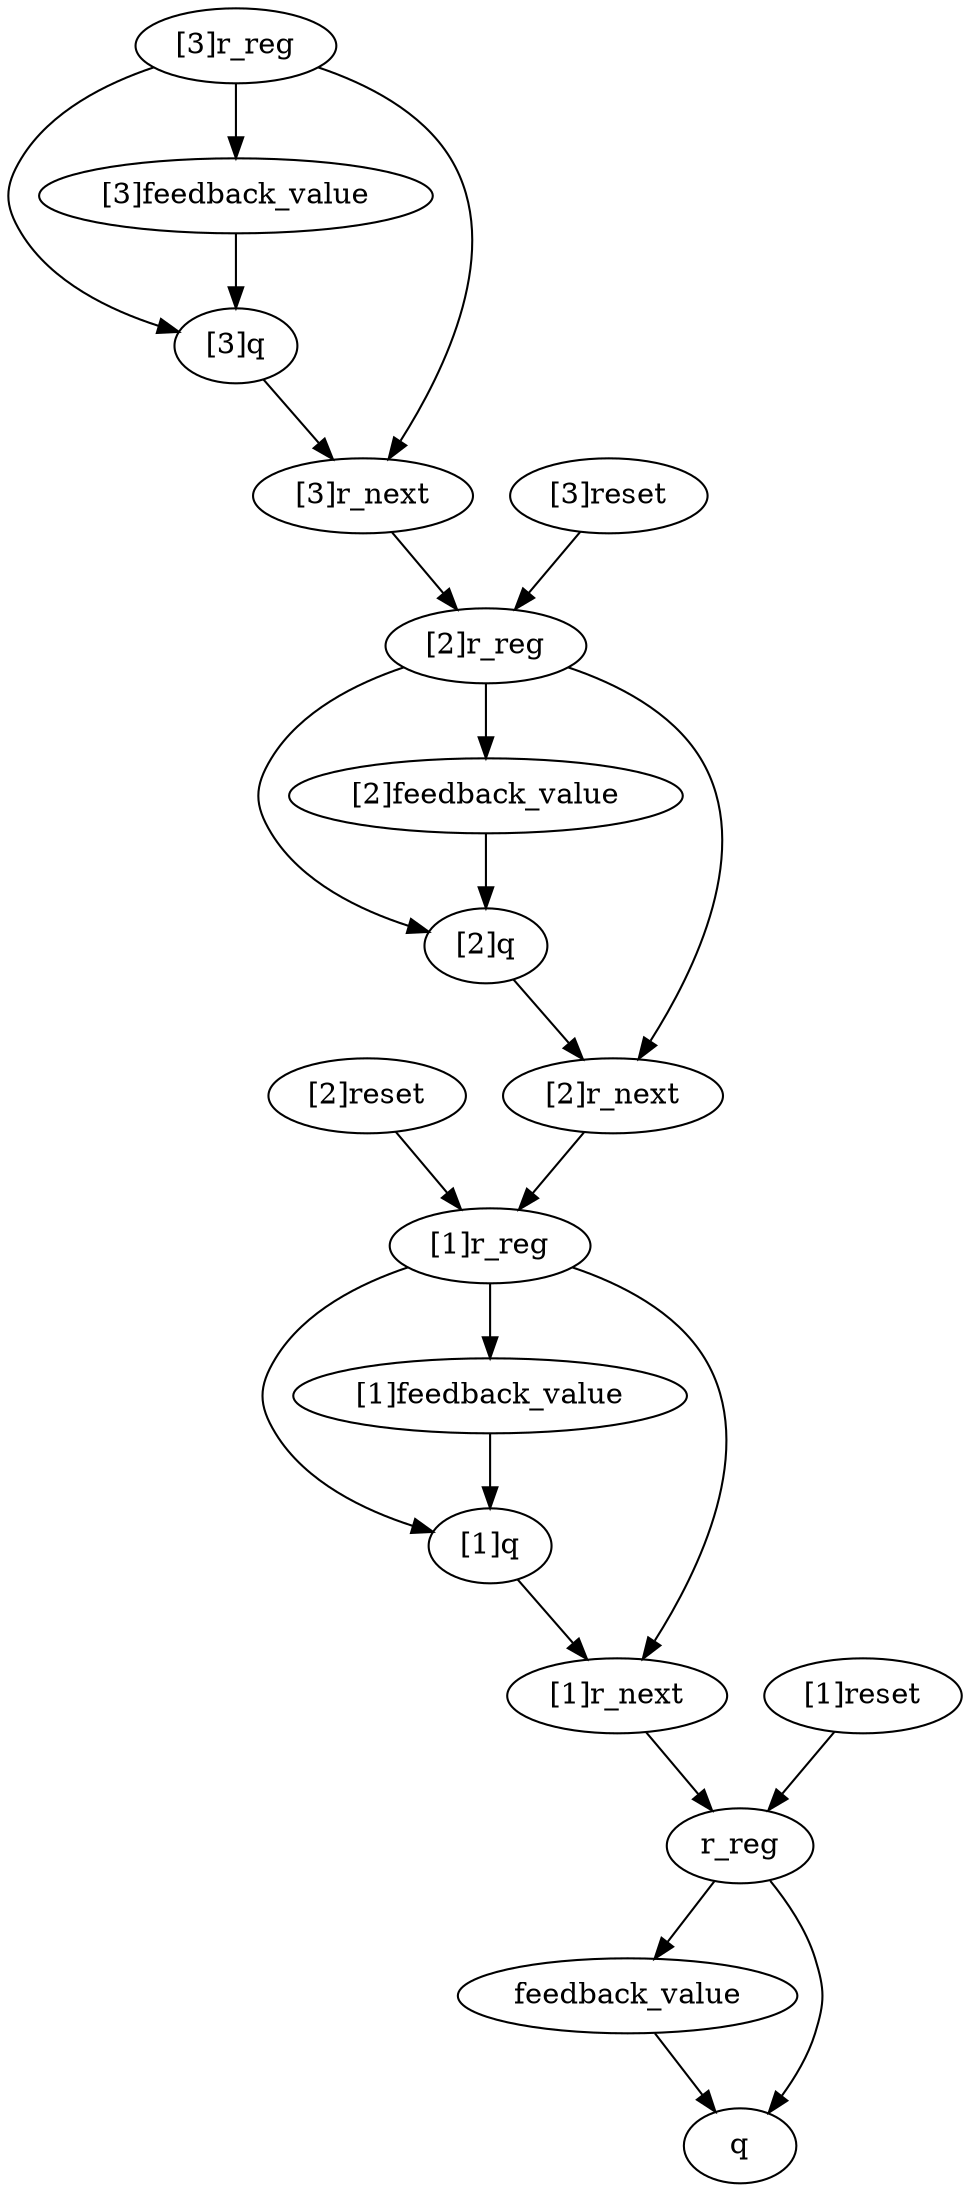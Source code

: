 strict digraph "" {
	"[2]reset"	[complexity=18,
		importance=3.18780422132,
		rank=0.177100234518];
	"[1]r_reg"	[complexity=17,
		importance=1.54390211066,
		rank=0.0908177712154];
	"[2]reset" -> "[1]r_reg";
	"[1]q"	[complexity=11,
		importance=1.11951216082,
		rank=0.101773832801];
	"[1]r_next"	[complexity=8,
		importance=0.9,
		rank=0.1125];
	"[1]q" -> "[1]r_next";
	"[1]feedback_value"	[complexity=14,
		importance=1.2658538023,
		rank=0.0904181287355];
	"[1]feedback_value" -> "[1]q";
	"[3]q"	[complexity=33,
		importance=2.91951216082,
		rank=0.0884700654793];
	"[3]r_next"	[complexity=30,
		importance=2.7,
		rank=0.09];
	"[3]q" -> "[3]r_next";
	"[1]r_reg" -> "[1]q";
	"[1]r_reg" -> "[1]feedback_value";
	"[1]r_reg" -> "[1]r_next";
	"[3]feedback_value"	[complexity=36,
		importance=3.0658538023,
		rank=0.0851626056194];
	"[3]feedback_value" -> "[3]q";
	"[2]q"	[complexity=22,
		importance=2.01951216082,
		rank=0.0917960073098];
	"[2]r_next"	[complexity=19,
		importance=1.8,
		rank=0.0947368421053];
	"[2]q" -> "[2]r_next";
	"[2]r_reg"	[complexity=28,
		importance=2.44390211066,
		rank=0.0872822182379];
	"[3]r_next" -> "[2]r_reg";
	feedback_value	[complexity=3,
		importance=0.365853802298,
		rank=0.121951267433];
	q	[complexity=0,
		importance=0.219512160815,
		rank=0.0];
	feedback_value -> q;
	"[2]feedback_value"	[complexity=25,
		importance=2.1658538023,
		rank=0.0866341520919];
	"[2]feedback_value" -> "[2]q";
	"[3]r_reg"	[complexity=39,
		importance=3.34390211066,
		rank=0.0857410797605];
	"[3]r_reg" -> "[3]q";
	"[3]r_reg" -> "[3]feedback_value";
	"[3]r_reg" -> "[3]r_next";
	r_reg	[complexity=6,
		importance=0.643902110661,
		rank=0.107317018444];
	"[1]r_next" -> r_reg;
	"[2]r_next" -> "[1]r_reg";
	"[2]r_reg" -> "[2]q";
	"[2]r_reg" -> "[2]feedback_value";
	"[2]r_reg" -> "[2]r_next";
	r_reg -> feedback_value;
	r_reg -> q;
	"[1]reset"	[complexity=7,
		importance=1.38780422132,
		rank=0.198257745903];
	"[1]reset" -> r_reg;
	"[3]reset"	[complexity=29,
		importance=4.98780422132,
		rank=0.171993249011];
	"[3]reset" -> "[2]r_reg";
}
